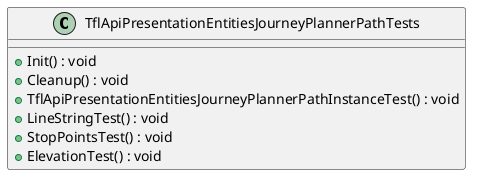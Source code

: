 @startuml
class TflApiPresentationEntitiesJourneyPlannerPathTests {
    + Init() : void
    + Cleanup() : void
    + TflApiPresentationEntitiesJourneyPlannerPathInstanceTest() : void
    + LineStringTest() : void
    + StopPointsTest() : void
    + ElevationTest() : void
}
@enduml
